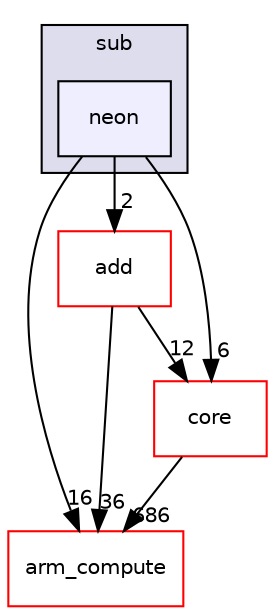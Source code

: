 digraph "src/cpu/kernels/sub/neon" {
  compound=true
  node [ fontsize="10", fontname="Helvetica"];
  edge [ labelfontsize="10", labelfontname="Helvetica"];
  subgraph clusterdir_c23da6d0121d9e41cbcfbd10d12118af {
    graph [ bgcolor="#ddddee", pencolor="black", label="sub" fontname="Helvetica", fontsize="10", URL="dir_c23da6d0121d9e41cbcfbd10d12118af.xhtml"]
  dir_ed28a18a0c8f834a856026c95063e21d [shape=box, label="neon", style="filled", fillcolor="#eeeeff", pencolor="black", URL="dir_ed28a18a0c8f834a856026c95063e21d.xhtml"];
  }
  dir_214608ef36d61442cb2b0c1c4e9a7def [shape=box label="arm_compute" fillcolor="white" style="filled" color="red" URL="dir_214608ef36d61442cb2b0c1c4e9a7def.xhtml"];
  dir_7f0c74cf3e327840dbe789f241faca2d [shape=box label="add" fillcolor="white" style="filled" color="red" URL="dir_7f0c74cf3e327840dbe789f241faca2d.xhtml"];
  dir_aebb8dcc11953d78e620bbef0b9e2183 [shape=box label="core" fillcolor="white" style="filled" color="red" URL="dir_aebb8dcc11953d78e620bbef0b9e2183.xhtml"];
  dir_aebb8dcc11953d78e620bbef0b9e2183->dir_214608ef36d61442cb2b0c1c4e9a7def [headlabel="686", labeldistance=1.5 headhref="dir_000017_000000.xhtml"];
  dir_7f0c74cf3e327840dbe789f241faca2d->dir_214608ef36d61442cb2b0c1c4e9a7def [headlabel="36", labeldistance=1.5 headhref="dir_000376_000000.xhtml"];
  dir_7f0c74cf3e327840dbe789f241faca2d->dir_aebb8dcc11953d78e620bbef0b9e2183 [headlabel="12", labeldistance=1.5 headhref="dir_000376_000017.xhtml"];
  dir_ed28a18a0c8f834a856026c95063e21d->dir_214608ef36d61442cb2b0c1c4e9a7def [headlabel="16", labeldistance=1.5 headhref="dir_000415_000000.xhtml"];
  dir_ed28a18a0c8f834a856026c95063e21d->dir_7f0c74cf3e327840dbe789f241faca2d [headlabel="2", labeldistance=1.5 headhref="dir_000415_000376.xhtml"];
  dir_ed28a18a0c8f834a856026c95063e21d->dir_aebb8dcc11953d78e620bbef0b9e2183 [headlabel="6", labeldistance=1.5 headhref="dir_000415_000017.xhtml"];
}

